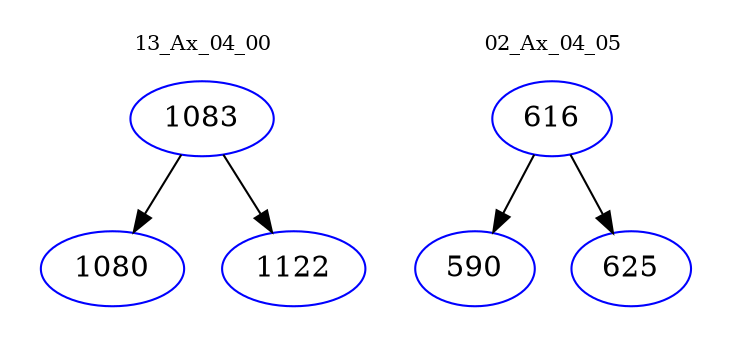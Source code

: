 digraph{
subgraph cluster_0 {
color = white
label = "13_Ax_04_00";
fontsize=10;
T0_1083 [label="1083", color="blue"]
T0_1083 -> T0_1080 [color="black"]
T0_1080 [label="1080", color="blue"]
T0_1083 -> T0_1122 [color="black"]
T0_1122 [label="1122", color="blue"]
}
subgraph cluster_1 {
color = white
label = "02_Ax_04_05";
fontsize=10;
T1_616 [label="616", color="blue"]
T1_616 -> T1_590 [color="black"]
T1_590 [label="590", color="blue"]
T1_616 -> T1_625 [color="black"]
T1_625 [label="625", color="blue"]
}
}
